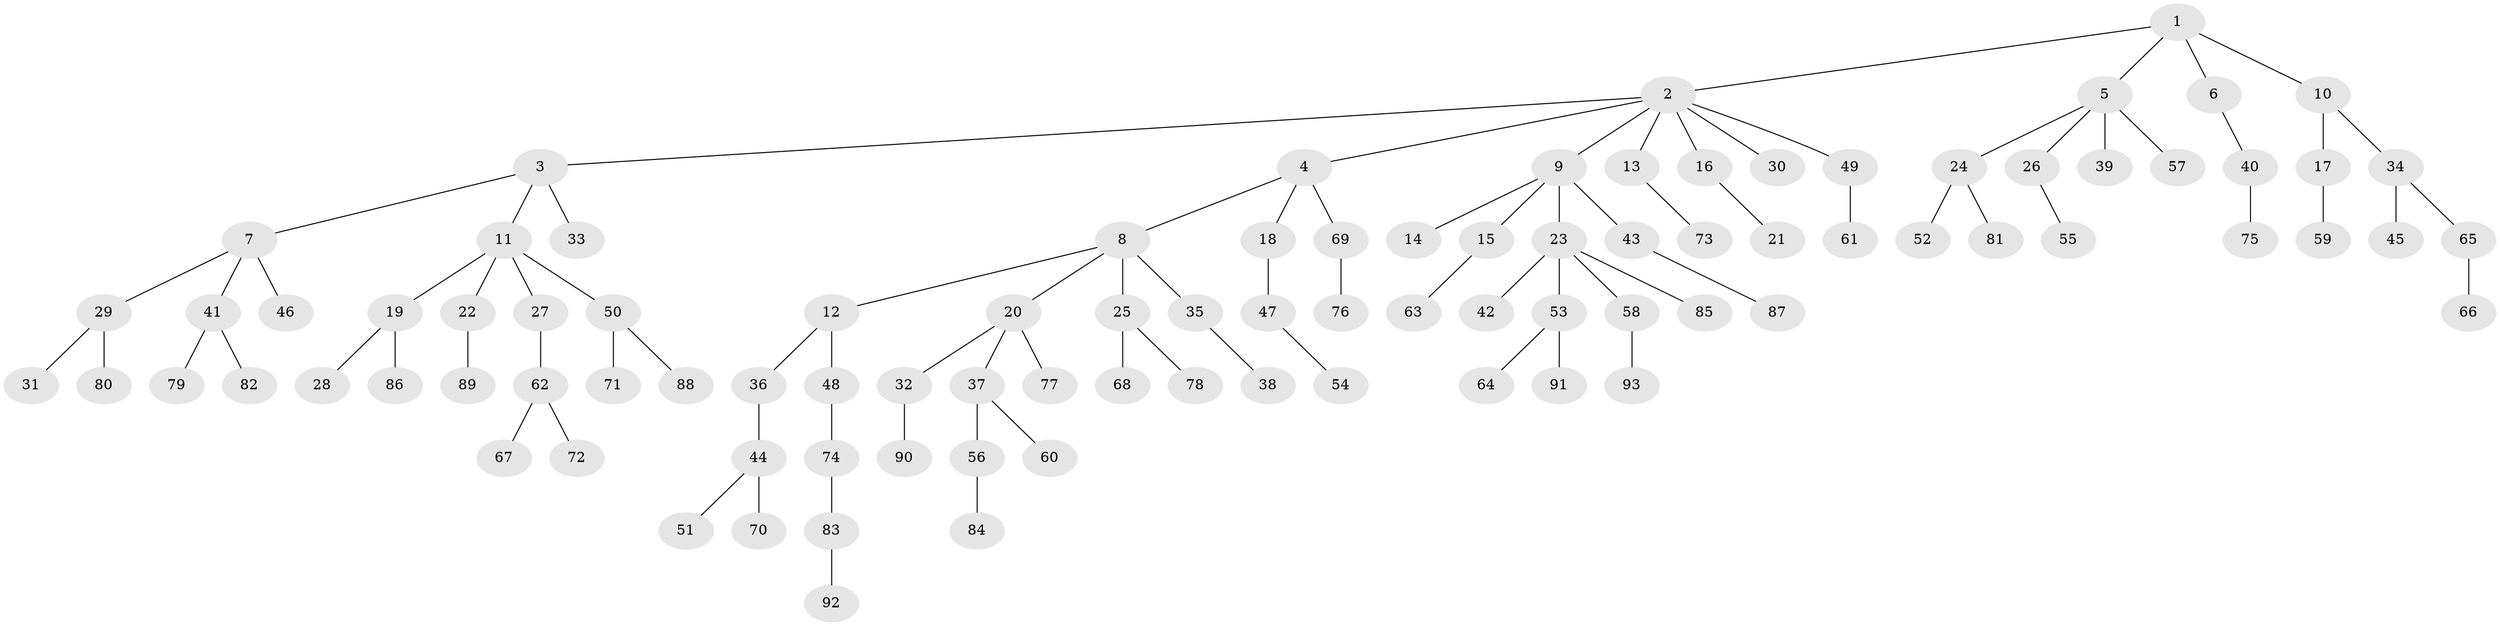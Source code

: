 // coarse degree distribution, {3: 0.23684210526315788, 6: 0.02631578947368421, 4: 0.05263157894736842, 1: 0.5, 2: 0.18421052631578946}
// Generated by graph-tools (version 1.1) at 2025/51/03/04/25 22:51:56]
// undirected, 93 vertices, 92 edges
graph export_dot {
  node [color=gray90,style=filled];
  1;
  2;
  3;
  4;
  5;
  6;
  7;
  8;
  9;
  10;
  11;
  12;
  13;
  14;
  15;
  16;
  17;
  18;
  19;
  20;
  21;
  22;
  23;
  24;
  25;
  26;
  27;
  28;
  29;
  30;
  31;
  32;
  33;
  34;
  35;
  36;
  37;
  38;
  39;
  40;
  41;
  42;
  43;
  44;
  45;
  46;
  47;
  48;
  49;
  50;
  51;
  52;
  53;
  54;
  55;
  56;
  57;
  58;
  59;
  60;
  61;
  62;
  63;
  64;
  65;
  66;
  67;
  68;
  69;
  70;
  71;
  72;
  73;
  74;
  75;
  76;
  77;
  78;
  79;
  80;
  81;
  82;
  83;
  84;
  85;
  86;
  87;
  88;
  89;
  90;
  91;
  92;
  93;
  1 -- 2;
  1 -- 5;
  1 -- 6;
  1 -- 10;
  2 -- 3;
  2 -- 4;
  2 -- 9;
  2 -- 13;
  2 -- 16;
  2 -- 30;
  2 -- 49;
  3 -- 7;
  3 -- 11;
  3 -- 33;
  4 -- 8;
  4 -- 18;
  4 -- 69;
  5 -- 24;
  5 -- 26;
  5 -- 39;
  5 -- 57;
  6 -- 40;
  7 -- 29;
  7 -- 41;
  7 -- 46;
  8 -- 12;
  8 -- 20;
  8 -- 25;
  8 -- 35;
  9 -- 14;
  9 -- 15;
  9 -- 23;
  9 -- 43;
  10 -- 17;
  10 -- 34;
  11 -- 19;
  11 -- 22;
  11 -- 27;
  11 -- 50;
  12 -- 36;
  12 -- 48;
  13 -- 73;
  15 -- 63;
  16 -- 21;
  17 -- 59;
  18 -- 47;
  19 -- 28;
  19 -- 86;
  20 -- 32;
  20 -- 37;
  20 -- 77;
  22 -- 89;
  23 -- 42;
  23 -- 53;
  23 -- 58;
  23 -- 85;
  24 -- 52;
  24 -- 81;
  25 -- 68;
  25 -- 78;
  26 -- 55;
  27 -- 62;
  29 -- 31;
  29 -- 80;
  32 -- 90;
  34 -- 45;
  34 -- 65;
  35 -- 38;
  36 -- 44;
  37 -- 56;
  37 -- 60;
  40 -- 75;
  41 -- 79;
  41 -- 82;
  43 -- 87;
  44 -- 51;
  44 -- 70;
  47 -- 54;
  48 -- 74;
  49 -- 61;
  50 -- 71;
  50 -- 88;
  53 -- 64;
  53 -- 91;
  56 -- 84;
  58 -- 93;
  62 -- 67;
  62 -- 72;
  65 -- 66;
  69 -- 76;
  74 -- 83;
  83 -- 92;
}
